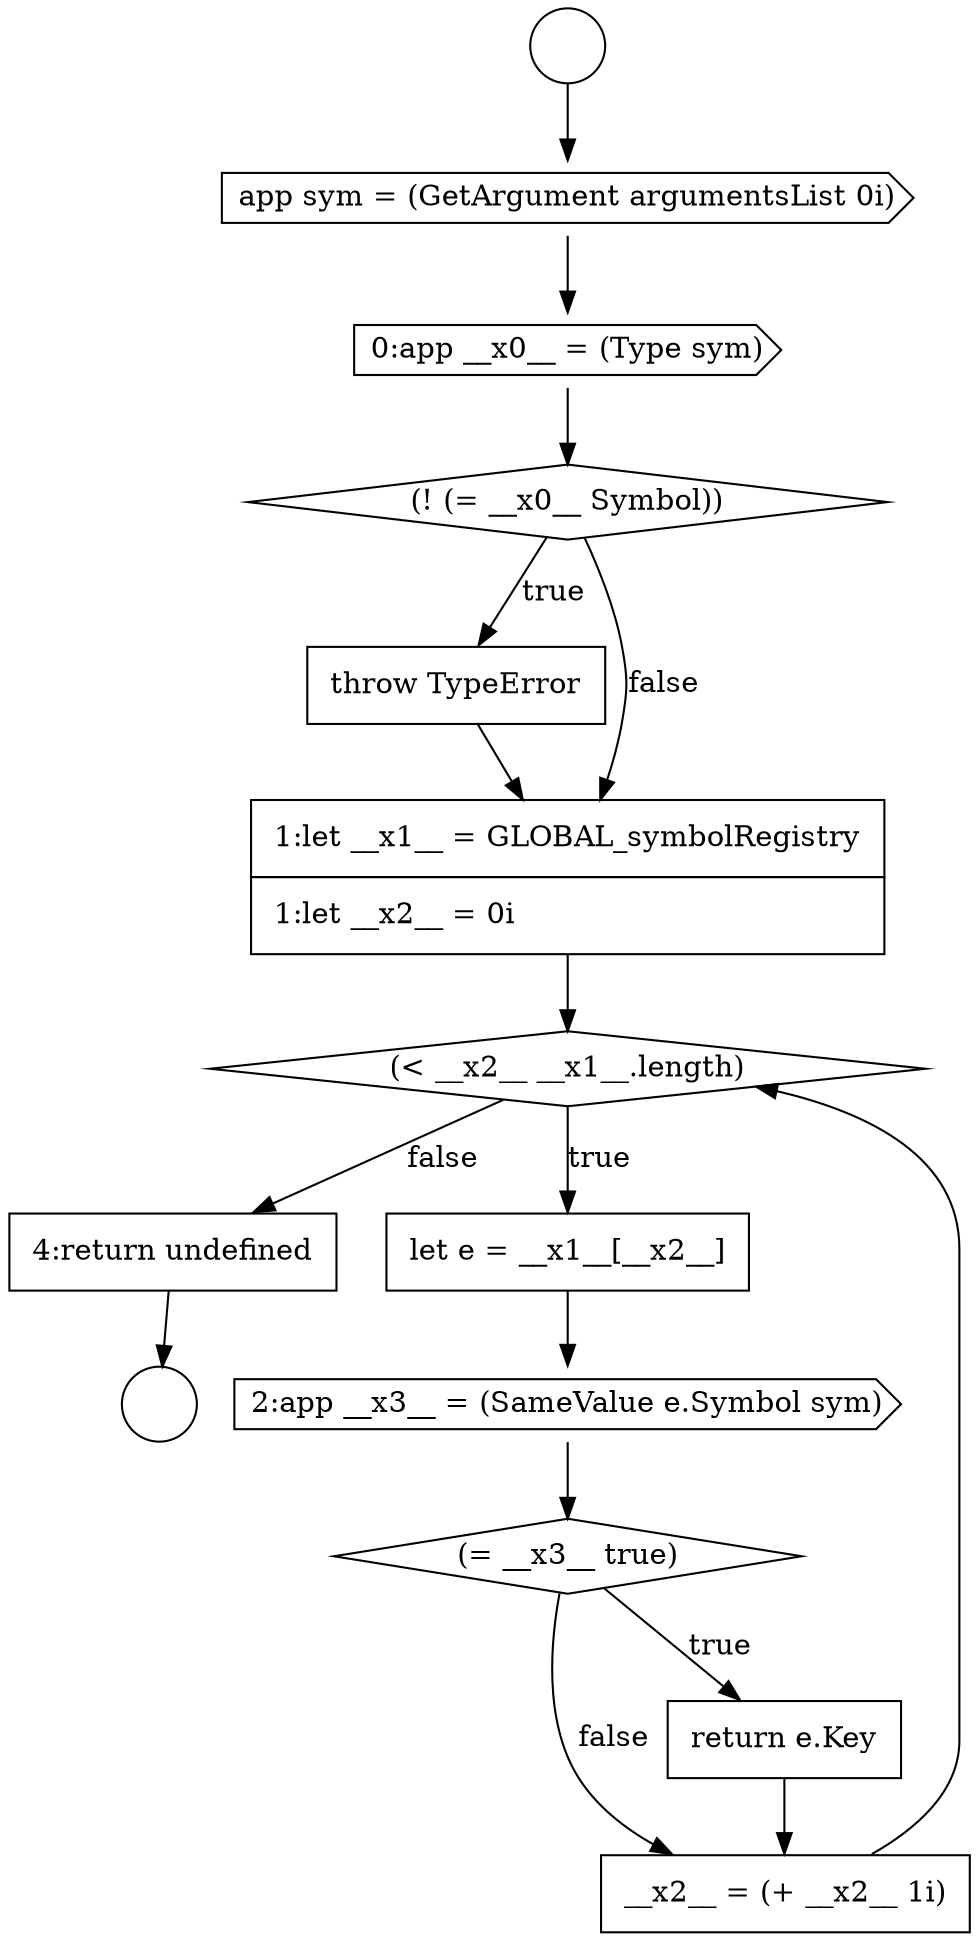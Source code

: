digraph {
  node12468 [shape=cds, label=<<font color="black">0:app __x0__ = (Type sym)</font>> color="black" fillcolor="white" style=filled]
  node12475 [shape=diamond, label=<<font color="black">(= __x3__ true)</font>> color="black" fillcolor="white" style=filled]
  node12472 [shape=diamond, label=<<font color="black">(&lt; __x2__ __x1__.length)</font>> color="black" fillcolor="white" style=filled]
  node12474 [shape=cds, label=<<font color="black">2:app __x3__ = (SameValue e.Symbol sym)</font>> color="black" fillcolor="white" style=filled]
  node12478 [shape=none, margin=0, label=<<font color="black">
    <table border="0" cellborder="1" cellspacing="0" cellpadding="10">
      <tr><td align="left">4:return undefined</td></tr>
    </table>
  </font>> color="black" fillcolor="white" style=filled]
  node12469 [shape=diamond, label=<<font color="black">(! (= __x0__ Symbol))</font>> color="black" fillcolor="white" style=filled]
  node12473 [shape=none, margin=0, label=<<font color="black">
    <table border="0" cellborder="1" cellspacing="0" cellpadding="10">
      <tr><td align="left">let e = __x1__[__x2__]</td></tr>
    </table>
  </font>> color="black" fillcolor="white" style=filled]
  node12477 [shape=none, margin=0, label=<<font color="black">
    <table border="0" cellborder="1" cellspacing="0" cellpadding="10">
      <tr><td align="left">__x2__ = (+ __x2__ 1i)</td></tr>
    </table>
  </font>> color="black" fillcolor="white" style=filled]
  node12465 [shape=circle label=" " color="black" fillcolor="white" style=filled]
  node12470 [shape=none, margin=0, label=<<font color="black">
    <table border="0" cellborder="1" cellspacing="0" cellpadding="10">
      <tr><td align="left">throw TypeError</td></tr>
    </table>
  </font>> color="black" fillcolor="white" style=filled]
  node12467 [shape=cds, label=<<font color="black">app sym = (GetArgument argumentsList 0i)</font>> color="black" fillcolor="white" style=filled]
  node12471 [shape=none, margin=0, label=<<font color="black">
    <table border="0" cellborder="1" cellspacing="0" cellpadding="10">
      <tr><td align="left">1:let __x1__ = GLOBAL_symbolRegistry</td></tr>
      <tr><td align="left">1:let __x2__ = 0i</td></tr>
    </table>
  </font>> color="black" fillcolor="white" style=filled]
  node12476 [shape=none, margin=0, label=<<font color="black">
    <table border="0" cellborder="1" cellspacing="0" cellpadding="10">
      <tr><td align="left">return e.Key</td></tr>
    </table>
  </font>> color="black" fillcolor="white" style=filled]
  node12466 [shape=circle label=" " color="black" fillcolor="white" style=filled]
  node12468 -> node12469 [ color="black"]
  node12472 -> node12473 [label=<<font color="black">true</font>> color="black"]
  node12472 -> node12478 [label=<<font color="black">false</font>> color="black"]
  node12475 -> node12476 [label=<<font color="black">true</font>> color="black"]
  node12475 -> node12477 [label=<<font color="black">false</font>> color="black"]
  node12467 -> node12468 [ color="black"]
  node12473 -> node12474 [ color="black"]
  node12470 -> node12471 [ color="black"]
  node12478 -> node12466 [ color="black"]
  node12474 -> node12475 [ color="black"]
  node12477 -> node12472 [ color="black"]
  node12471 -> node12472 [ color="black"]
  node12465 -> node12467 [ color="black"]
  node12476 -> node12477 [ color="black"]
  node12469 -> node12470 [label=<<font color="black">true</font>> color="black"]
  node12469 -> node12471 [label=<<font color="black">false</font>> color="black"]
}
